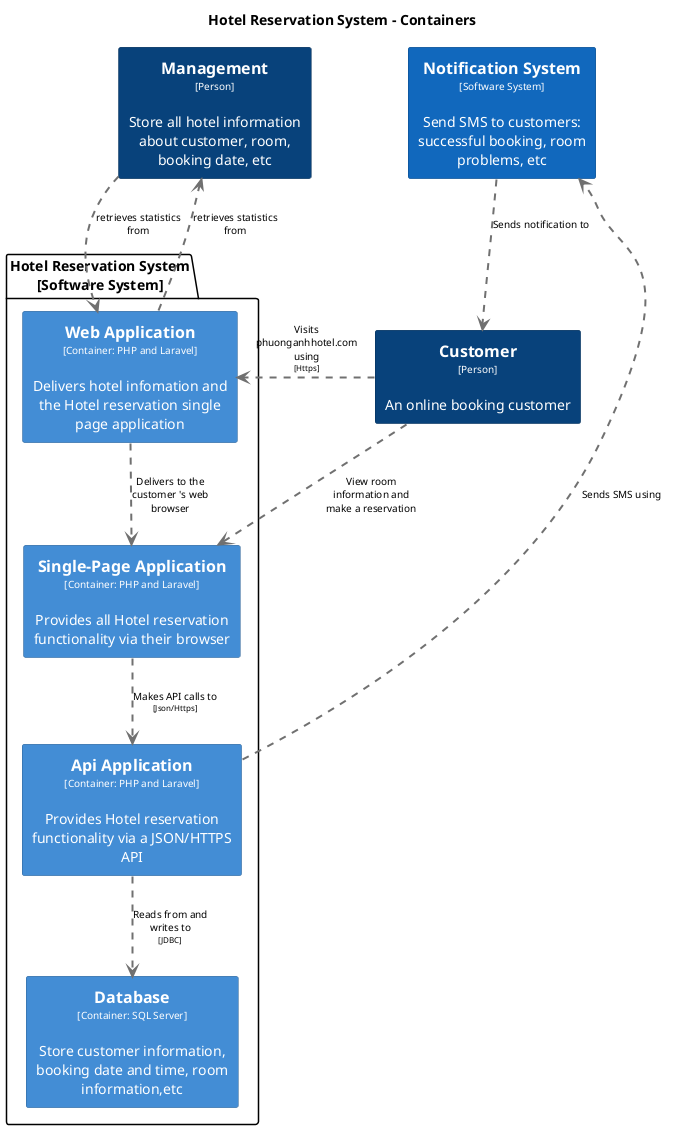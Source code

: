 @startuml(id=Containers)
title Hotel Reservation System - Containers

skinparam {
  shadowing false
  arrowFontSize 10
  defaultTextAlignment center
  wrapWidth 200
  maxMessageSize 100
}
hide stereotype
skinparam rectangle<<11>> {
  BackgroundColor #438dd5
  FontColor #ffffff
  BorderColor #2e6295
}
skinparam rectangle<<22>> {
  BackgroundColor #438dd5
  FontColor #ffffff
  BorderColor #2e6295
}
skinparam rectangle<<1>> {
  BackgroundColor #08427b
  FontColor #ffffff
  BorderColor #052e56
}
skinparam rectangle<<3>> {
  BackgroundColor #438dd5
  FontColor #ffffff
  BorderColor #2e6295
}
skinparam rectangle<<27>> {
  BackgroundColor #1168bd
  FontColor #ffffff
  BorderColor #0b4884
}
skinparam rectangle<<31>> {
  BackgroundColor #08427b
  FontColor #ffffff
  BorderColor #052e56
}
skinparam rectangle<<10>> {
  BackgroundColor #438dd5
  FontColor #ffffff
  BorderColor #2e6295
}
rectangle "==Customer\n<size:10>[Person]</size>\n\nAn online booking customer" <<1>> as 1
rectangle "==Management\n<size:10>[Person]</size>\n\nStore all hotel information about customer, room, booking date, etc" <<31>> as 31
rectangle "==Notification System\n<size:10>[Software System]</size>\n\nSend SMS to customers: successful booking, room problems, etc" <<27>> as 27
package "Hotel Reservation System\n[Software System]" {
  rectangle "==Api Application\n<size:10>[Container: PHP and Laravel]</size>\n\nProvides Hotel reservation functionality via a JSON/HTTPS API" <<11>> as 11
  rectangle "==Database\n<size:10>[Container: SQL Server]</size>\n\nStore customer information, booking date and time, room information,etc" <<22>> as 22
  rectangle "==Single-Page Application\n<size:10>[Container: PHP and Laravel]</size>\n\nProvides all Hotel reservation functionality via their browser" <<10>> as 10
  rectangle "==Web Application\n<size:10>[Container: PHP and Laravel]</size>\n\nDelivers hotel infomation and the Hotel reservation single page application" <<3>> as 3
}
11 .[#707070,thickness=2].> 22 : "Reads from and writes to\n<size:8>[JDBC]</size>"
11 .[#707070,thickness=2].> 27 : "Sends SMS using"
1 .[#707070,thickness=2].> 10 : "View room information and make a reservation"
1 .[#707070,thickness=2].> 3 : "Visits phuonganhhotel.com using\n<size:8>[Https]</size>"
31 .[#707070,thickness=2].> 3 : "retrieves statistics from"
27 .[#707070,thickness=2].> 1 : "Sends notification to"
10 .[#707070,thickness=2].> 11 : "Makes API calls to\n<size:8>[Json/Https]</size>"
3 .[#707070,thickness=2].> 31 : "retrieves statistics from"
3 .[#707070,thickness=2].> 10 : "Delivers to the customer 's web browser"
@enduml